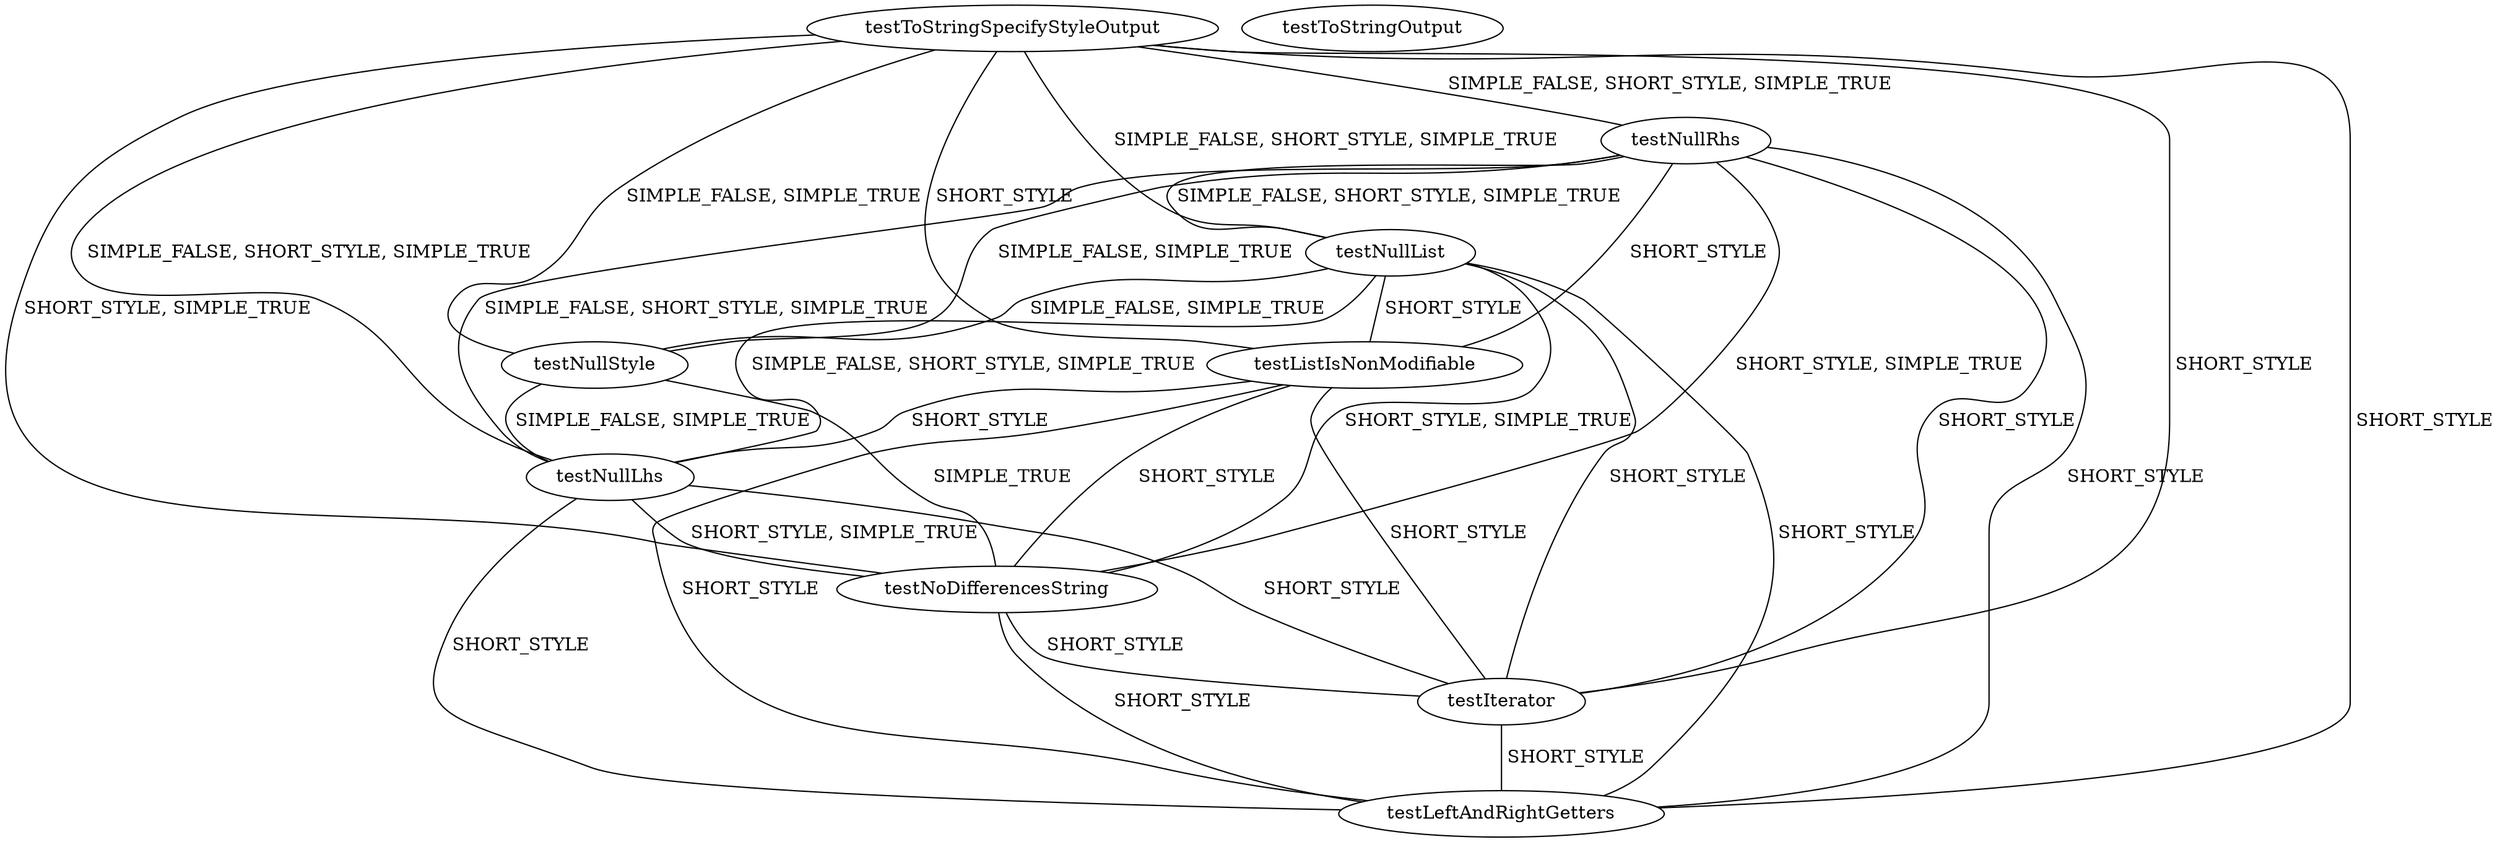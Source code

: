 digraph G {
testToStringSpecifyStyleOutput;
testNullRhs;
testNullList;
testNullStyle;
testListIsNonModifiable;
testNullLhs;
testNoDifferencesString;
testIterator;
testToStringOutput;
testLeftAndRightGetters;
testToStringSpecifyStyleOutput -> testNullRhs [label=" SIMPLE_FALSE, SHORT_STYLE, SIMPLE_TRUE", dir=none];
testToStringSpecifyStyleOutput -> testNullList [label=" SIMPLE_FALSE, SHORT_STYLE, SIMPLE_TRUE", dir=none];
testToStringSpecifyStyleOutput -> testNullStyle [label=" SIMPLE_FALSE, SIMPLE_TRUE", dir=none];
testToStringSpecifyStyleOutput -> testListIsNonModifiable [label=" SHORT_STYLE", dir=none];
testToStringSpecifyStyleOutput -> testNullLhs [label=" SIMPLE_FALSE, SHORT_STYLE, SIMPLE_TRUE", dir=none];
testToStringSpecifyStyleOutput -> testNoDifferencesString [label=" SHORT_STYLE, SIMPLE_TRUE", dir=none];
testToStringSpecifyStyleOutput -> testIterator [label=" SHORT_STYLE", dir=none];
testToStringSpecifyStyleOutput -> testLeftAndRightGetters [label=" SHORT_STYLE", dir=none];
testNullRhs -> testNullList [label=" SIMPLE_FALSE, SHORT_STYLE, SIMPLE_TRUE", dir=none];
testNullRhs -> testNullStyle [label=" SIMPLE_FALSE, SIMPLE_TRUE", dir=none];
testNullRhs -> testListIsNonModifiable [label=" SHORT_STYLE", dir=none];
testNullRhs -> testNullLhs [label=" SIMPLE_FALSE, SHORT_STYLE, SIMPLE_TRUE", dir=none];
testNullRhs -> testNoDifferencesString [label=" SHORT_STYLE, SIMPLE_TRUE", dir=none];
testNullRhs -> testIterator [label=" SHORT_STYLE", dir=none];
testNullRhs -> testLeftAndRightGetters [label=" SHORT_STYLE", dir=none];
testNullList -> testNullStyle [label=" SIMPLE_FALSE, SIMPLE_TRUE", dir=none];
testNullList -> testListIsNonModifiable [label=" SHORT_STYLE", dir=none];
testNullList -> testNullLhs [label=" SIMPLE_FALSE, SHORT_STYLE, SIMPLE_TRUE", dir=none];
testNullList -> testNoDifferencesString [label=" SHORT_STYLE, SIMPLE_TRUE", dir=none];
testNullList -> testIterator [label=" SHORT_STYLE", dir=none];
testNullList -> testLeftAndRightGetters [label=" SHORT_STYLE", dir=none];
testNullStyle -> testNullLhs [label=" SIMPLE_FALSE, SIMPLE_TRUE", dir=none];
testNullStyle -> testNoDifferencesString [label=" SIMPLE_TRUE", dir=none];
testListIsNonModifiable -> testNullLhs [label=" SHORT_STYLE", dir=none];
testListIsNonModifiable -> testNoDifferencesString [label=" SHORT_STYLE", dir=none];
testListIsNonModifiable -> testIterator [label=" SHORT_STYLE", dir=none];
testListIsNonModifiable -> testLeftAndRightGetters [label=" SHORT_STYLE", dir=none];
testNullLhs -> testNoDifferencesString [label=" SHORT_STYLE, SIMPLE_TRUE", dir=none];
testNullLhs -> testIterator [label=" SHORT_STYLE", dir=none];
testNullLhs -> testLeftAndRightGetters [label=" SHORT_STYLE", dir=none];
testNoDifferencesString -> testIterator [label=" SHORT_STYLE", dir=none];
testNoDifferencesString -> testLeftAndRightGetters [label=" SHORT_STYLE", dir=none];
testIterator -> testLeftAndRightGetters [label=" SHORT_STYLE", dir=none];
}